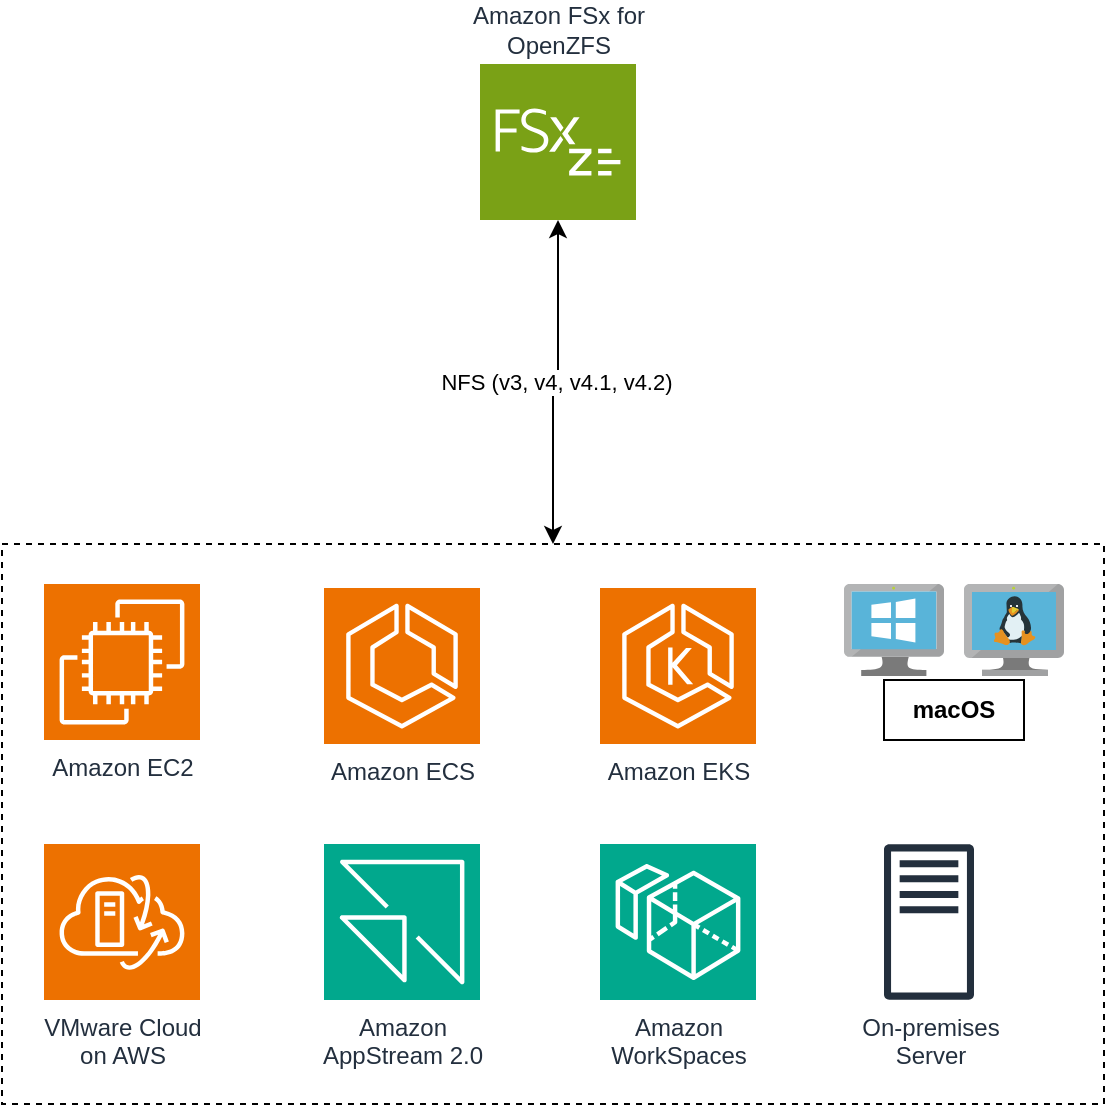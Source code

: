 <mxfile version="26.0.4">
  <diagram name="Page-1" id="eZcUzVzdMFlyDHA9fOGE">
    <mxGraphModel dx="1114" dy="1198" grid="1" gridSize="10" guides="1" tooltips="1" connect="1" arrows="1" fold="1" page="1" pageScale="1" pageWidth="850" pageHeight="1100" math="0" shadow="0">
      <root>
        <mxCell id="0" />
        <mxCell id="1" parent="0" />
        <mxCell id="cfHHLu-C5Dp5IvVxMZYu-1" value="" style="rounded=0;whiteSpace=wrap;html=1;dashed=1;fillColor=none;" parent="1" vertex="1">
          <mxGeometry x="169" y="450" width="551" height="280" as="geometry" />
        </mxCell>
        <mxCell id="cfHHLu-C5Dp5IvVxMZYu-2" value="NFS (v3, v4, v4.1, v4.2)" style="edgeStyle=orthogonalEdgeStyle;rounded=0;orthogonalLoop=1;jettySize=auto;html=1;startArrow=classic;startFill=1;" parent="1" source="cfHHLu-C5Dp5IvVxMZYu-14" target="cfHHLu-C5Dp5IvVxMZYu-1" edge="1">
          <mxGeometry relative="1" as="geometry">
            <mxPoint x="444.5" y="288" as="sourcePoint" />
          </mxGeometry>
        </mxCell>
        <mxCell id="cfHHLu-C5Dp5IvVxMZYu-4" value="macOS" style="rounded=0;whiteSpace=wrap;html=1;fontStyle=1" parent="1" vertex="1">
          <mxGeometry x="610" y="518" width="70" height="30" as="geometry" />
        </mxCell>
        <mxCell id="cfHHLu-C5Dp5IvVxMZYu-5" value="Amazon EC2" style="sketch=0;points=[[0,0,0],[0.25,0,0],[0.5,0,0],[0.75,0,0],[1,0,0],[0,1,0],[0.25,1,0],[0.5,1,0],[0.75,1,0],[1,1,0],[0,0.25,0],[0,0.5,0],[0,0.75,0],[1,0.25,0],[1,0.5,0],[1,0.75,0]];outlineConnect=0;fontColor=#232F3E;fillColor=#ED7100;strokeColor=#ffffff;dashed=0;verticalLabelPosition=bottom;verticalAlign=top;align=center;html=1;fontSize=12;fontStyle=0;aspect=fixed;shape=mxgraph.aws4.resourceIcon;resIcon=mxgraph.aws4.ec2;" parent="1" vertex="1">
          <mxGeometry x="190" y="470" width="78" height="78" as="geometry" />
        </mxCell>
        <mxCell id="cfHHLu-C5Dp5IvVxMZYu-6" value="Amazon ECS" style="sketch=0;points=[[0,0,0],[0.25,0,0],[0.5,0,0],[0.75,0,0],[1,0,0],[0,1,0],[0.25,1,0],[0.5,1,0],[0.75,1,0],[1,1,0],[0,0.25,0],[0,0.5,0],[0,0.75,0],[1,0.25,0],[1,0.5,0],[1,0.75,0]];outlineConnect=0;fontColor=#232F3E;fillColor=#ED7100;strokeColor=#ffffff;dashed=0;verticalLabelPosition=bottom;verticalAlign=top;align=center;html=1;fontSize=12;fontStyle=0;aspect=fixed;shape=mxgraph.aws4.resourceIcon;resIcon=mxgraph.aws4.ecs;" parent="1" vertex="1">
          <mxGeometry x="330" y="472" width="78" height="78" as="geometry" />
        </mxCell>
        <mxCell id="cfHHLu-C5Dp5IvVxMZYu-7" value="Amazon EKS" style="sketch=0;points=[[0,0,0],[0.25,0,0],[0.5,0,0],[0.75,0,0],[1,0,0],[0,1,0],[0.25,1,0],[0.5,1,0],[0.75,1,0],[1,1,0],[0,0.25,0],[0,0.5,0],[0,0.75,0],[1,0.25,0],[1,0.5,0],[1,0.75,0]];outlineConnect=0;fontColor=#232F3E;fillColor=#ED7100;strokeColor=#ffffff;dashed=0;verticalLabelPosition=bottom;verticalAlign=top;align=center;html=1;fontSize=12;fontStyle=0;aspect=fixed;shape=mxgraph.aws4.resourceIcon;resIcon=mxgraph.aws4.eks;" parent="1" vertex="1">
          <mxGeometry x="468" y="472" width="78" height="78" as="geometry" />
        </mxCell>
        <mxCell id="cfHHLu-C5Dp5IvVxMZYu-8" value="VMware Cloud&lt;div&gt;on AWS&lt;/div&gt;" style="sketch=0;points=[[0,0,0],[0.25,0,0],[0.5,0,0],[0.75,0,0],[1,0,0],[0,1,0],[0.25,1,0],[0.5,1,0],[0.75,1,0],[1,1,0],[0,0.25,0],[0,0.5,0],[0,0.75,0],[1,0.25,0],[1,0.5,0],[1,0.75,0]];outlineConnect=0;fontColor=#232F3E;fillColor=#ED7100;strokeColor=#ffffff;dashed=0;verticalLabelPosition=bottom;verticalAlign=top;align=center;html=1;fontSize=12;fontStyle=0;aspect=fixed;shape=mxgraph.aws4.resourceIcon;resIcon=mxgraph.aws4.vmware_cloud_on_aws;" parent="1" vertex="1">
          <mxGeometry x="190" y="600" width="78" height="78" as="geometry" />
        </mxCell>
        <mxCell id="cfHHLu-C5Dp5IvVxMZYu-9" value="Amazon&lt;div&gt;AppStream 2.0&lt;/div&gt;" style="sketch=0;points=[[0,0,0],[0.25,0,0],[0.5,0,0],[0.75,0,0],[1,0,0],[0,1,0],[0.25,1,0],[0.5,1,0],[0.75,1,0],[1,1,0],[0,0.25,0],[0,0.5,0],[0,0.75,0],[1,0.25,0],[1,0.5,0],[1,0.75,0]];outlineConnect=0;fontColor=#232F3E;fillColor=#01A88D;strokeColor=#ffffff;dashed=0;verticalLabelPosition=bottom;verticalAlign=top;align=center;html=1;fontSize=12;fontStyle=0;aspect=fixed;shape=mxgraph.aws4.resourceIcon;resIcon=mxgraph.aws4.appstream_20;" parent="1" vertex="1">
          <mxGeometry x="330" y="600" width="78" height="78" as="geometry" />
        </mxCell>
        <mxCell id="cfHHLu-C5Dp5IvVxMZYu-10" value="Amazon&lt;div&gt;WorkSpaces&lt;/div&gt;" style="sketch=0;points=[[0,0,0],[0.25,0,0],[0.5,0,0],[0.75,0,0],[1,0,0],[0,1,0],[0.25,1,0],[0.5,1,0],[0.75,1,0],[1,1,0],[0,0.25,0],[0,0.5,0],[0,0.75,0],[1,0.25,0],[1,0.5,0],[1,0.75,0]];outlineConnect=0;fontColor=#232F3E;fillColor=#01A88D;strokeColor=#ffffff;dashed=0;verticalLabelPosition=bottom;verticalAlign=top;align=center;html=1;fontSize=12;fontStyle=0;aspect=fixed;shape=mxgraph.aws4.resourceIcon;resIcon=mxgraph.aws4.workspaces;" parent="1" vertex="1">
          <mxGeometry x="468" y="600" width="78" height="78" as="geometry" />
        </mxCell>
        <mxCell id="cfHHLu-C5Dp5IvVxMZYu-11" value="On-premises&lt;div&gt;Server&lt;/div&gt;" style="sketch=0;outlineConnect=0;fontColor=#232F3E;gradientColor=none;fillColor=#232F3D;strokeColor=none;dashed=0;verticalLabelPosition=bottom;verticalAlign=top;align=center;html=1;fontSize=12;fontStyle=0;aspect=fixed;pointerEvents=1;shape=mxgraph.aws4.traditional_server;" parent="1" vertex="1">
          <mxGeometry x="610" y="600" width="45" height="78" as="geometry" />
        </mxCell>
        <mxCell id="cfHHLu-C5Dp5IvVxMZYu-12" value="" style="image;sketch=0;aspect=fixed;html=1;points=[];align=center;fontSize=12;image=img/lib/mscae/VirtualMachineWindows.svg;" parent="1" vertex="1">
          <mxGeometry x="590" y="470" width="50" height="46" as="geometry" />
        </mxCell>
        <mxCell id="cfHHLu-C5Dp5IvVxMZYu-13" value="" style="image;sketch=0;aspect=fixed;html=1;points=[];align=center;fontSize=12;image=img/lib/mscae/VM_Linux.svg;" parent="1" vertex="1">
          <mxGeometry x="650" y="470" width="50" height="46" as="geometry" />
        </mxCell>
        <mxCell id="cfHHLu-C5Dp5IvVxMZYu-14" value="Amazon FSx for&lt;div&gt;OpenZFS&lt;/div&gt;" style="sketch=0;points=[[0,0,0],[0.25,0,0],[0.5,0,0],[0.75,0,0],[1,0,0],[0,1,0],[0.25,1,0],[0.5,1,0],[0.75,1,0],[1,1,0],[0,0.25,0],[0,0.5,0],[0,0.75,0],[1,0.25,0],[1,0.5,0],[1,0.75,0]];outlineConnect=0;fontColor=#232F3E;fillColor=#7AA116;strokeColor=#ffffff;dashed=0;verticalLabelPosition=top;verticalAlign=bottom;align=center;html=1;fontSize=12;fontStyle=0;aspect=fixed;shape=mxgraph.aws4.resourceIcon;resIcon=mxgraph.aws4.fsx_for_openzfs;labelPosition=center;" parent="1" vertex="1">
          <mxGeometry x="408" y="210" width="78" height="78" as="geometry" />
        </mxCell>
      </root>
    </mxGraphModel>
  </diagram>
</mxfile>
